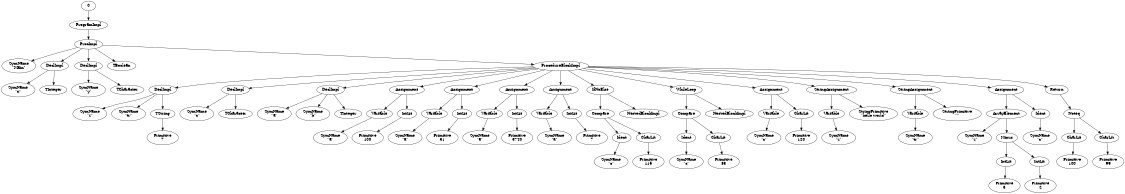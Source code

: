 digraph G { page="8.5,11"; size="7.5, 10"; 
"0" -> "1"
"1" [label="ProgramImpl"]
"1" -> "2"
"2" [label="ProcImpl"]
"2" -> "3"
"3" [label="SymName\n\"Main\""]
"2" -> "4"
"4" [label="DeclImpl"]
"4" -> "5"
"5" [label="SymName\n\"x\""]
"4" -> "6"
"6" [label="TInteger"]
"2" -> "7"
"7" [label="DeclImpl"]
"7" -> "8"
"8" [label="SymName\n\"y\""]
"7" -> "9"
"9" [label="TCharacter"]
"2" -> "10"
"10" [label="TBoolean"]
"2" -> "11"
"11" [label="ProcedureBlockImpl"]
"11" -> "12"
"12" [label="DeclImpl"]
"12" -> "13"
"13" [label="SymName\n\"z\""]
"12" -> "14"
"14" [label="SymName\n\"tr\""]
"12" -> "15"
"15" [label="TString"]
"15" -> "16"
"16" [label="Primitive\n7"]
"11" -> "17"
"17" [label="DeclImpl"]
"17" -> "18"
"18" [label="SymName\n\"c\""]
"17" -> "19"
"19" [label="TCharacter"]
"11" -> "20"
"20" [label="DeclImpl"]
"20" -> "21"
"21" [label="SymName\n\"a\""]
"20" -> "22"
"22" [label="SymName\n\"b\""]
"20" -> "23"
"23" [label="TInteger"]
"11" -> "24"
"24" [label="Assignment"]
"24" -> "25"
"25" [label="Variable"]
"25" -> "26"
"26" [label="SymName\n\"a\""]
"24" -> "27"
"27" [label="IntLit"]
"27" -> "28"
"28" [label="Primitive\n100"]
"11" -> "29"
"29" [label="Assignment"]
"29" -> "30"
"30" [label="Variable"]
"30" -> "31"
"31" [label="SymName\n\"a\""]
"29" -> "32"
"32" [label="IntLit"]
"32" -> "33"
"33" [label="Primitive\n31"]
"11" -> "34"
"34" [label="Assignment"]
"34" -> "35"
"35" [label="Variable"]
"35" -> "36"
"36" [label="SymName\n\"a\""]
"34" -> "37"
"37" [label="IntLit"]
"37" -> "38"
"38" [label="Primitive\n3740"]
"11" -> "39"
"39" [label="Assignment"]
"39" -> "40"
"40" [label="Variable"]
"40" -> "41"
"41" [label="SymName\n\"a\""]
"39" -> "42"
"42" [label="IntLit"]
"42" -> "43"
"43" [label="Primitive\n7"]
"11" -> "44"
"44" [label="IfNoElse"]
"44" -> "45"
"45" [label="Compare"]
"45" -> "46"
"46" [label="Ident"]
"46" -> "47"
"47" [label="SymName\n\"c\""]
"45" -> "48"
"48" [label="CharLit"]
"48" -> "49"
"49" [label="Primitive\n115"]
"44" -> "50"
"50" [label="NestedBlockImpl"]
"11" -> "51"
"51" [label="WhileLoop"]
"51" -> "52"
"52" [label="Compare"]
"52" -> "53"
"53" [label="Ident"]
"53" -> "54"
"54" [label="SymName\n\"c\""]
"52" -> "55"
"55" [label="CharLit"]
"55" -> "56"
"56" [label="Primitive\n83"]
"51" -> "57"
"57" [label="NestedBlockImpl"]
"11" -> "58"
"58" [label="Assignment"]
"58" -> "59"
"59" [label="Variable"]
"59" -> "60"
"60" [label="SymName\n\"c\""]
"58" -> "61"
"61" [label="CharLit"]
"61" -> "62"
"62" [label="Primitive\n120"]
"11" -> "63"
"63" [label="StringAssignment"]
"63" -> "64"
"64" [label="Variable"]
"64" -> "65"
"65" [label="SymName\n\"z\""]
"63" -> "66"
"66" [label="StringPrimitive\n\"hello world\""]
"11" -> "67"
"67" [label="StringAssignment"]
"67" -> "68"
"68" [label="Variable"]
"68" -> "69"
"69" [label="SymName\n\"tr\""]
"67" -> "70"
"70" [label="StringPrimitive\n\"\""]
"11" -> "71"
"71" [label="Assignment"]
"71" -> "72"
"72" [label="ArrayElement"]
"72" -> "73"
"73" [label="SymName\n\"z\""]
"72" -> "74"
"74" [label="Minus"]
"74" -> "75"
"75" [label="IntLit"]
"75" -> "76"
"76" [label="Primitive\n3"]
"74" -> "77"
"77" [label="IntLit"]
"77" -> "78"
"78" [label="Primitive\n2"]
"71" -> "79"
"79" [label="Ident"]
"79" -> "80"
"80" [label="SymName\n\"c\""]
"11" -> "81"
"81" [label="Return"]
"81" -> "82"
"82" [label="Noteq"]
"82" -> "83"
"83" [label="CharLit"]
"83" -> "84"
"84" [label="Primitive\n100"]
"82" -> "85"
"85" [label="CharLit"]
"85" -> "86"
"86" [label="Primitive\n99"]
}
